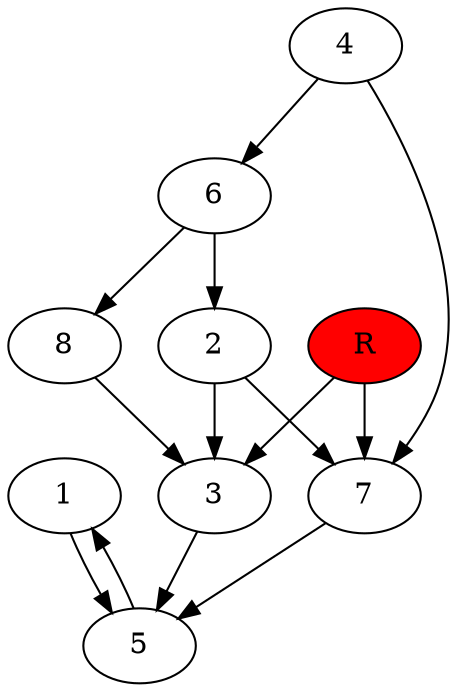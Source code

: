 digraph prb41235 {
	1
	2
	3
	4
	5
	6
	7
	8
	R [fillcolor="#ff0000" style=filled]
	1 -> 5
	2 -> 3
	2 -> 7
	3 -> 5
	4 -> 6
	4 -> 7
	5 -> 1
	6 -> 2
	6 -> 8
	7 -> 5
	8 -> 3
	R -> 3
	R -> 7
}
